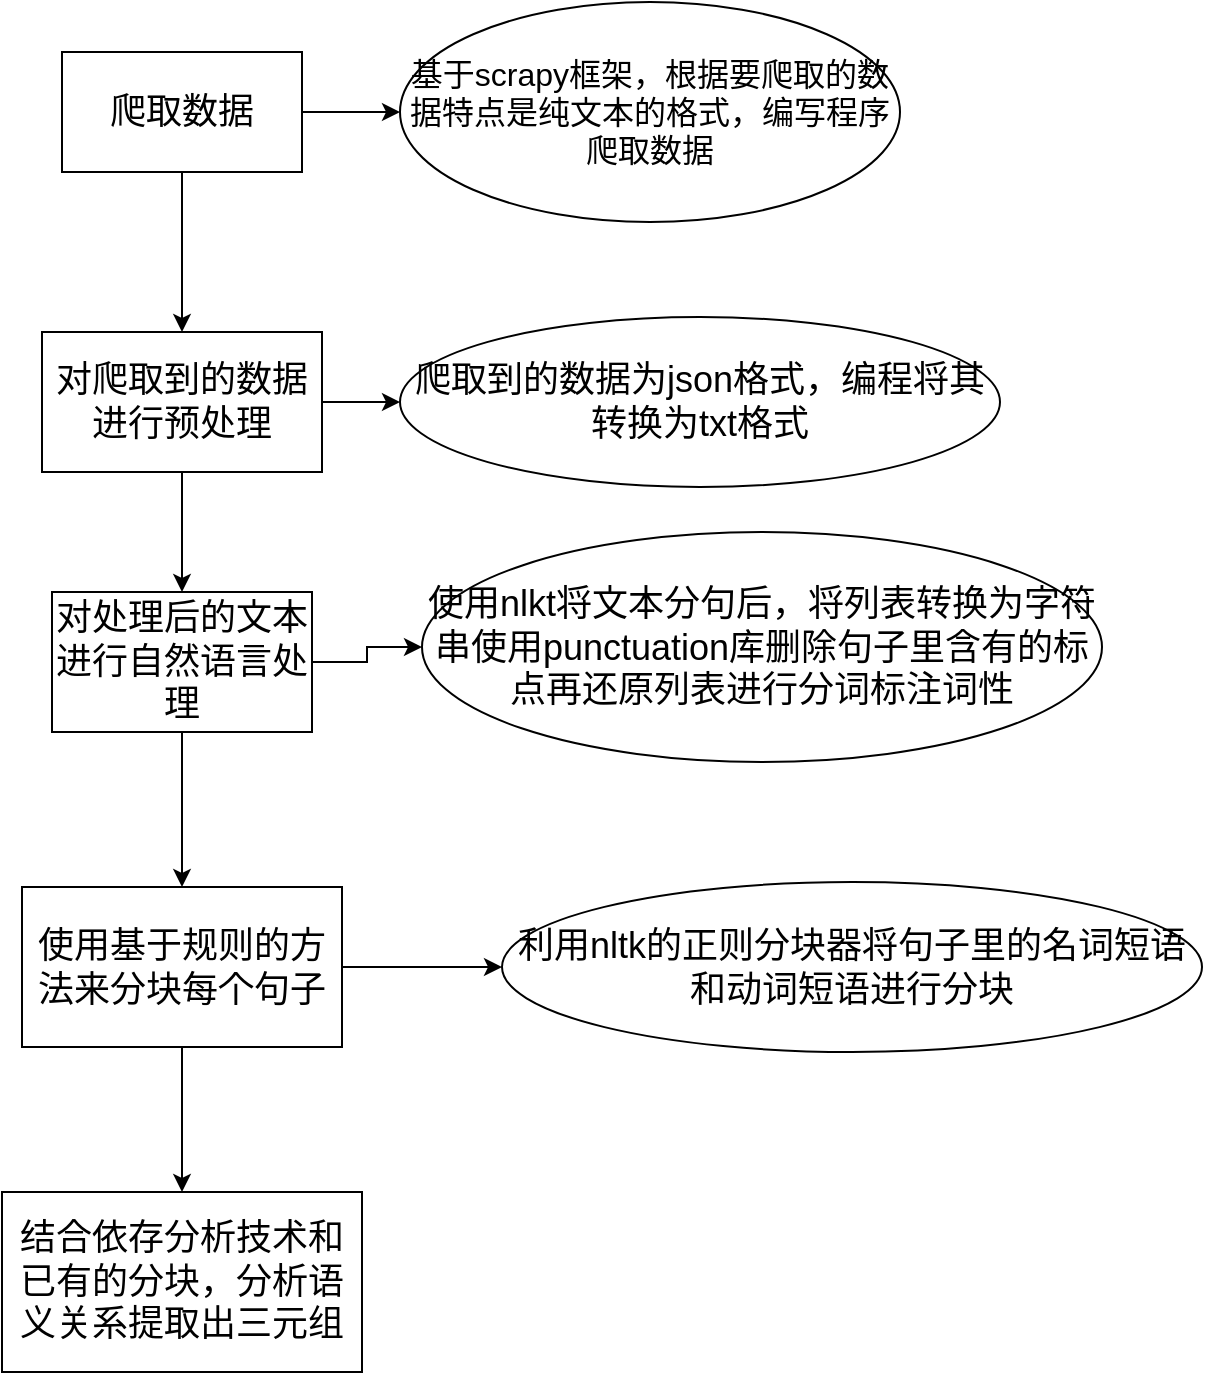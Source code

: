 <mxfile version="12.8.4" type="github" pages="3"><diagram id="N9vPlAjwRUM_iv17sjPJ" name="Page-1"><mxGraphModel dx="1422" dy="745" grid="1" gridSize="10" guides="1" tooltips="1" connect="1" arrows="1" fold="1" page="1" pageScale="1" pageWidth="827" pageHeight="1169" math="0" shadow="0"><root><mxCell id="0"/><mxCell id="1" parent="0"/><mxCell id="3smOxlB40a1thwYK4Ct6-3" value="" style="edgeStyle=orthogonalEdgeStyle;rounded=0;orthogonalLoop=1;jettySize=auto;html=1;" edge="1" parent="1" source="3smOxlB40a1thwYK4Ct6-1" target="3smOxlB40a1thwYK4Ct6-2"><mxGeometry relative="1" as="geometry"/></mxCell><mxCell id="3smOxlB40a1thwYK4Ct6-7" value="" style="edgeStyle=orthogonalEdgeStyle;rounded=0;orthogonalLoop=1;jettySize=auto;html=1;" edge="1" parent="1" source="3smOxlB40a1thwYK4Ct6-1" target="3smOxlB40a1thwYK4Ct6-6"><mxGeometry relative="1" as="geometry"/></mxCell><mxCell id="3smOxlB40a1thwYK4Ct6-1" value="&lt;font style=&quot;font-size: 18px&quot;&gt;爬取数据&lt;/font&gt;" style="rounded=0;whiteSpace=wrap;html=1;" vertex="1" parent="1"><mxGeometry x="120" y="70" width="120" height="60" as="geometry"/></mxCell><mxCell id="3smOxlB40a1thwYK4Ct6-9" value="" style="edgeStyle=orthogonalEdgeStyle;rounded=0;orthogonalLoop=1;jettySize=auto;html=1;" edge="1" parent="1" source="3smOxlB40a1thwYK4Ct6-2" target="3smOxlB40a1thwYK4Ct6-8"><mxGeometry relative="1" as="geometry"/></mxCell><mxCell id="3smOxlB40a1thwYK4Ct6-13" value="" style="edgeStyle=orthogonalEdgeStyle;rounded=0;orthogonalLoop=1;jettySize=auto;html=1;" edge="1" parent="1" source="3smOxlB40a1thwYK4Ct6-2" target="3smOxlB40a1thwYK4Ct6-12"><mxGeometry relative="1" as="geometry"/></mxCell><mxCell id="3smOxlB40a1thwYK4Ct6-2" value="&lt;span style=&quot;font-size: 18px&quot;&gt;对爬取到的数据进行预处理&lt;/span&gt;" style="rounded=0;whiteSpace=wrap;html=1;" vertex="1" parent="1"><mxGeometry x="110" y="210" width="140" height="70" as="geometry"/></mxCell><mxCell id="3smOxlB40a1thwYK4Ct6-11" value="" style="edgeStyle=orthogonalEdgeStyle;rounded=0;orthogonalLoop=1;jettySize=auto;html=1;" edge="1" parent="1" source="3smOxlB40a1thwYK4Ct6-8" target="3smOxlB40a1thwYK4Ct6-10"><mxGeometry relative="1" as="geometry"><Array as="points"><mxPoint x="180" y="460"/><mxPoint x="180" y="460"/></Array></mxGeometry></mxCell><mxCell id="3smOxlB40a1thwYK4Ct6-19" value="" style="edgeStyle=orthogonalEdgeStyle;rounded=0;orthogonalLoop=1;jettySize=auto;html=1;" edge="1" parent="1" source="3smOxlB40a1thwYK4Ct6-8" target="3smOxlB40a1thwYK4Ct6-14"><mxGeometry relative="1" as="geometry"/></mxCell><mxCell id="3smOxlB40a1thwYK4Ct6-8" value="&lt;span style=&quot;font-size: 18px&quot;&gt;对处理后的文本进行自然语言处理&lt;/span&gt;" style="rounded=0;whiteSpace=wrap;html=1;" vertex="1" parent="1"><mxGeometry x="115" y="340" width="130" height="70" as="geometry"/></mxCell><mxCell id="3smOxlB40a1thwYK4Ct6-18" value="" style="edgeStyle=orthogonalEdgeStyle;rounded=0;orthogonalLoop=1;jettySize=auto;html=1;" edge="1" parent="1" source="3smOxlB40a1thwYK4Ct6-10" target="3smOxlB40a1thwYK4Ct6-17"><mxGeometry relative="1" as="geometry"/></mxCell><mxCell id="3smOxlB40a1thwYK4Ct6-21" value="" style="edgeStyle=orthogonalEdgeStyle;rounded=0;orthogonalLoop=1;jettySize=auto;html=1;" edge="1" parent="1" source="3smOxlB40a1thwYK4Ct6-10" target="3smOxlB40a1thwYK4Ct6-20"><mxGeometry relative="1" as="geometry"/></mxCell><mxCell id="3smOxlB40a1thwYK4Ct6-10" value="&lt;font style=&quot;font-size: 18px&quot;&gt;使用基于规则的方法来分块每个句子&lt;/font&gt;" style="rounded=0;whiteSpace=wrap;html=1;" vertex="1" parent="1"><mxGeometry x="100" y="487.5" width="160" height="80" as="geometry"/></mxCell><mxCell id="3smOxlB40a1thwYK4Ct6-20" value="&lt;span style=&quot;font-size: 18px&quot;&gt;结合依存分析技术和已有的分块，分析语义关系提取出三元组&lt;/span&gt;" style="rounded=0;whiteSpace=wrap;html=1;" vertex="1" parent="1"><mxGeometry x="90" y="640" width="180" height="90" as="geometry"/></mxCell><mxCell id="3smOxlB40a1thwYK4Ct6-6" value="&lt;font size=&quot;3&quot;&gt;基于scrapy框架，根据要爬取的数据特点是纯文本的格式，编写程序爬取数据&lt;/font&gt;" style="ellipse;whiteSpace=wrap;html=1;" vertex="1" parent="1"><mxGeometry x="289" y="45" width="250" height="110" as="geometry"/></mxCell><mxCell id="3smOxlB40a1thwYK4Ct6-12" value="&lt;span style=&quot;font-size: 18px&quot;&gt;爬取到的数据为json格式，编程将其转换为txt格式&lt;/span&gt;" style="ellipse;whiteSpace=wrap;html=1;" vertex="1" parent="1"><mxGeometry x="289" y="202.5" width="300" height="85" as="geometry"/></mxCell><mxCell id="3smOxlB40a1thwYK4Ct6-14" value="&lt;font style=&quot;font-size: 18px&quot;&gt;使用nlkt将文本分句后，将列表转换为字符串使用punctuation库删除句子里含有的标点再还原列表进行分词标注词性&lt;/font&gt;" style="ellipse;whiteSpace=wrap;html=1;" vertex="1" parent="1"><mxGeometry x="300" y="310" width="340" height="115" as="geometry"/></mxCell><mxCell id="3smOxlB40a1thwYK4Ct6-17" value="&lt;font style=&quot;font-size: 18px&quot;&gt;利用nltk的正则分块器将句子里的名词短语和动词短语进行分块&lt;/font&gt;" style="ellipse;whiteSpace=wrap;html=1;" vertex="1" parent="1"><mxGeometry x="340" y="485" width="350" height="85" as="geometry"/></mxCell></root></mxGraphModel></diagram><diagram id="PG4Lf5SzIeqltz8TdH1H" name="Page-2"><mxGraphModel dx="2500" dy="934" grid="1" gridSize="10" guides="1" tooltips="1" connect="1" arrows="1" fold="1" page="1" pageScale="1" pageWidth="827" pageHeight="1169" math="0" shadow="0"><root><mxCell id="6tClLf-lsVYtMk64hXB6-0"/><mxCell id="6tClLf-lsVYtMk64hXB6-1" parent="6tClLf-lsVYtMk64hXB6-0"/><mxCell id="PuZ-HIcTCoAzT7PxyppH-3" value="" style="edgeStyle=orthogonalEdgeStyle;rounded=0;orthogonalLoop=1;jettySize=auto;html=1;" edge="1" parent="6tClLf-lsVYtMk64hXB6-1" source="PuZ-HIcTCoAzT7PxyppH-0" target="PuZ-HIcTCoAzT7PxyppH-2"><mxGeometry relative="1" as="geometry"/></mxCell><mxCell id="PuZ-HIcTCoAzT7PxyppH-0" value="&lt;font style=&quot;font-size: 18px&quot;&gt;句子s&lt;/font&gt;" style="rounded=0;whiteSpace=wrap;html=1;" vertex="1" parent="6tClLf-lsVYtMk64hXB6-1"><mxGeometry x="340" width="120" height="60" as="geometry"/></mxCell><mxCell id="PuZ-HIcTCoAzT7PxyppH-5" value="" style="edgeStyle=orthogonalEdgeStyle;rounded=0;orthogonalLoop=1;jettySize=auto;html=1;" edge="1" parent="6tClLf-lsVYtMk64hXB6-1" source="PuZ-HIcTCoAzT7PxyppH-2" target="PuZ-HIcTCoAzT7PxyppH-4"><mxGeometry relative="1" as="geometry"/></mxCell><mxCell id="PuZ-HIcTCoAzT7PxyppH-2" value="&lt;span style=&quot;font-size: 18px&quot;&gt;把nltk构建的分块树转换为字符串的形式，写入txt文件&lt;/span&gt;" style="rounded=0;whiteSpace=wrap;html=1;" vertex="1" parent="6tClLf-lsVYtMk64hXB6-1"><mxGeometry x="136.41" y="100" width="527.18" height="90" as="geometry"/></mxCell><mxCell id="PuZ-HIcTCoAzT7PxyppH-7" value="" style="edgeStyle=orthogonalEdgeStyle;rounded=0;orthogonalLoop=1;jettySize=auto;html=1;" edge="1" parent="6tClLf-lsVYtMk64hXB6-1" source="PuZ-HIcTCoAzT7PxyppH-4" target="PuZ-HIcTCoAzT7PxyppH-6"><mxGeometry relative="1" as="geometry"/></mxCell><mxCell id="PuZ-HIcTCoAzT7PxyppH-4" value="&lt;span style=&quot;font-size: 18px&quot;&gt;通过spacy解析句子得到句子里每个词的依赖关系&lt;/span&gt;" style="rounded=0;whiteSpace=wrap;html=1;" vertex="1" parent="6tClLf-lsVYtMk64hXB6-1"><mxGeometry x="241.25" y="260" width="317.5" height="90" as="geometry"/></mxCell><mxCell id="PuZ-HIcTCoAzT7PxyppH-6" value="&lt;span style=&quot;font-size: 18px&quot;&gt;分析依赖关系及语义提取三元组，有以下六个场景&lt;/span&gt;" style="rounded=0;whiteSpace=wrap;html=1;" vertex="1" parent="6tClLf-lsVYtMk64hXB6-1"><mxGeometry x="241.25" y="410" width="317.5" height="90" as="geometry"/></mxCell><mxCell id="j1ogjlgw9_IZZAwKYJYv-0" value="&lt;span style=&quot;font-size: 18px&quot;&gt;6：如果句子中包含VVP，则出现xcomp不需要添加新得依赖项，因为VVP的两个动词共享同一对象。&lt;/span&gt;" style="rounded=0;whiteSpace=wrap;html=1;" vertex="1" parent="6tClLf-lsVYtMk64hXB6-1"><mxGeometry x="770" y="540" width="317.5" height="90" as="geometry"/></mxCell><mxCell id="tdgnwngqdgIXgJzPlPi9-1" value="" style="endArrow=classic;html=1;exitX=0.056;exitY=1.033;exitDx=0;exitDy=0;exitPerimeter=0;" edge="1" parent="6tClLf-lsVYtMk64hXB6-1" source="PuZ-HIcTCoAzT7PxyppH-6" target="tdgnwngqdgIXgJzPlPi9-11"><mxGeometry width="50" height="50" relative="1" as="geometry"><mxPoint x="253" y="560" as="sourcePoint"/><mxPoint x="210" y="630" as="targetPoint"/></mxGeometry></mxCell><mxCell id="tdgnwngqdgIXgJzPlPi9-2" value="" style="endArrow=classic;html=1;exitX=0.211;exitY=1.005;exitDx=0;exitDy=0;exitPerimeter=0;" edge="1" parent="6tClLf-lsVYtMk64hXB6-1" source="PuZ-HIcTCoAzT7PxyppH-6" target="tdgnwngqdgIXgJzPlPi9-12"><mxGeometry width="50" height="50" relative="1" as="geometry"><mxPoint x="313" y="550" as="sourcePoint"/><mxPoint x="280" y="630" as="targetPoint"/></mxGeometry></mxCell><mxCell id="tdgnwngqdgIXgJzPlPi9-6" value="" style="endArrow=classic;html=1;entryX=0.5;entryY=0;entryDx=0;entryDy=0;exitX=0.589;exitY=1.018;exitDx=0;exitDy=0;exitPerimeter=0;" edge="1" parent="6tClLf-lsVYtMk64hXB6-1" source="PuZ-HIcTCoAzT7PxyppH-6" target="tdgnwngqdgIXgJzPlPi9-20"><mxGeometry width="50" height="50" relative="1" as="geometry"><mxPoint x="430" y="550" as="sourcePoint"/><mxPoint x="470" y="635" as="targetPoint"/><Array as="points"/></mxGeometry></mxCell><mxCell id="tdgnwngqdgIXgJzPlPi9-7" value="" style="endArrow=classic;html=1;entryX=0.342;entryY=-0.067;entryDx=0;entryDy=0;entryPerimeter=0;exitX=0.396;exitY=1.018;exitDx=0;exitDy=0;exitPerimeter=0;" edge="1" parent="6tClLf-lsVYtMk64hXB6-1" source="PuZ-HIcTCoAzT7PxyppH-6" target="tdgnwngqdgIXgJzPlPi9-13"><mxGeometry width="50" height="50" relative="1" as="geometry"><mxPoint x="382.75" y="550" as="sourcePoint"/><mxPoint x="350" y="630" as="targetPoint"/></mxGeometry></mxCell><mxCell id="tdgnwngqdgIXgJzPlPi9-11" value="&lt;font style=&quot;font-size: 18px&quot;&gt;1：如果两个依赖项为（n12，v13，nsubjpass）和（v13,n22，dobj），则可以提取（NP1,VP1,NP2）的三元组，其中nsubjpass为表示被动的名词主语，dobj为直接宾语&lt;/font&gt;" style="rounded=0;whiteSpace=wrap;html=1;" vertex="1" parent="6tClLf-lsVYtMk64hXB6-1"><mxGeometry x="-370" y="610" width="390" height="100" as="geometry"/></mxCell><mxCell id="tdgnwngqdgIXgJzPlPi9-12" value="&lt;font style=&quot;font-size: 18px&quot;&gt;2：如果两个依赖项为（n11，v12，nsubjpass）和（v12，n23，nmod），则可以提取（NP1,VP1,NP2）的三元组，其中nmod表示后接补语&lt;/font&gt;" style="rounded=0;whiteSpace=wrap;html=1;" vertex="1" parent="6tClLf-lsVYtMk64hXB6-1"><mxGeometry x="-310" y="770" width="350" height="100" as="geometry"/></mxCell><mxCell id="tdgnwngqdgIXgJzPlPi9-13" value="&lt;font style=&quot;font-size: 18px&quot;&gt;3：如果同时出现依赖关系为nomd：at和nomd：agent，则在提取第二个关系三元组时将VP1的介词改为at。nomd后接介词则表示补语使用介词来修饰从属。agent一般指by&lt;/font&gt;" style="rounded=0;whiteSpace=wrap;html=1;" vertex="1" parent="6tClLf-lsVYtMk64hXB6-1"><mxGeometry x="80" y="810" width="486.25" height="80" as="geometry"/></mxCell><mxCell id="tdgnwngqdgIXgJzPlPi9-20" value="&lt;font style=&quot;font-size: 18px&quot;&gt;4：如果两个NP之间有一个“and”连接，则对具有不同主语或宾语的两个关系三元组分块。&lt;/font&gt;" style="rounded=0;whiteSpace=wrap;html=1;" vertex="1" parent="6tClLf-lsVYtMk64hXB6-1"><mxGeometry x="340" y="680" width="290" height="80" as="geometry"/></mxCell><mxCell id="tdgnwngqdgIXgJzPlPi9-25" value="&lt;font style=&quot;font-size: 18px&quot;&gt;5：如果有依赖关系为xcomp，则为句子添加一个依赖关系为nsubjpass的依赖项。xcomp表示动词或形容词的开放式补语。例如句子“pytables is built on top of hdf5 library，using the python language”，则需要添加一个（pytables，using，nsubjpass）的依赖项，从而提取两个三元组&lt;/font&gt;" style="rounded=0;whiteSpace=wrap;html=1;" vertex="1" parent="6tClLf-lsVYtMk64hXB6-1"><mxGeometry x="700" y="740" width="590" height="100" as="geometry"/></mxCell><mxCell id="j1ogjlgw9_IZZAwKYJYv-4" value="" style="endArrow=classic;html=1;entryX=0.05;entryY=-0.008;entryDx=0;entryDy=0;entryPerimeter=0;exitX=0.75;exitY=1;exitDx=0;exitDy=0;" edge="1" parent="6tClLf-lsVYtMk64hXB6-1" source="PuZ-HIcTCoAzT7PxyppH-6" target="tdgnwngqdgIXgJzPlPi9-25"><mxGeometry width="50" height="50" relative="1" as="geometry"><mxPoint x="500" y="543" as="sourcePoint"/><mxPoint x="630" y="600" as="targetPoint"/></mxGeometry></mxCell><mxCell id="j1ogjlgw9_IZZAwKYJYv-5" value="" style="endArrow=classic;html=1;exitX=0.93;exitY=1.044;exitDx=0;exitDy=0;exitPerimeter=0;entryX=0.109;entryY=-0.014;entryDx=0;entryDy=0;entryPerimeter=0;" edge="1" parent="6tClLf-lsVYtMk64hXB6-1" source="PuZ-HIcTCoAzT7PxyppH-6" target="j1ogjlgw9_IZZAwKYJYv-0"><mxGeometry width="50" height="50" relative="1" as="geometry"><mxPoint x="690" y="600" as="sourcePoint"/><mxPoint x="740" y="550" as="targetPoint"/></mxGeometry></mxCell></root></mxGraphModel></diagram><diagram id="B8WNfpUx1N6dxQ20DjrC" name="Page-3"><mxGraphModel dx="1422" dy="745" grid="1" gridSize="10" guides="1" tooltips="1" connect="1" arrows="1" fold="1" page="1" pageScale="1" pageWidth="827" pageHeight="1169" math="0" shadow="0"><root><mxCell id="DYamHqhylx0Yz1QK4glu-0"/><mxCell id="DYamHqhylx0Yz1QK4glu-1" parent="DYamHqhylx0Yz1QK4glu-0"/></root></mxGraphModel></diagram></mxfile>